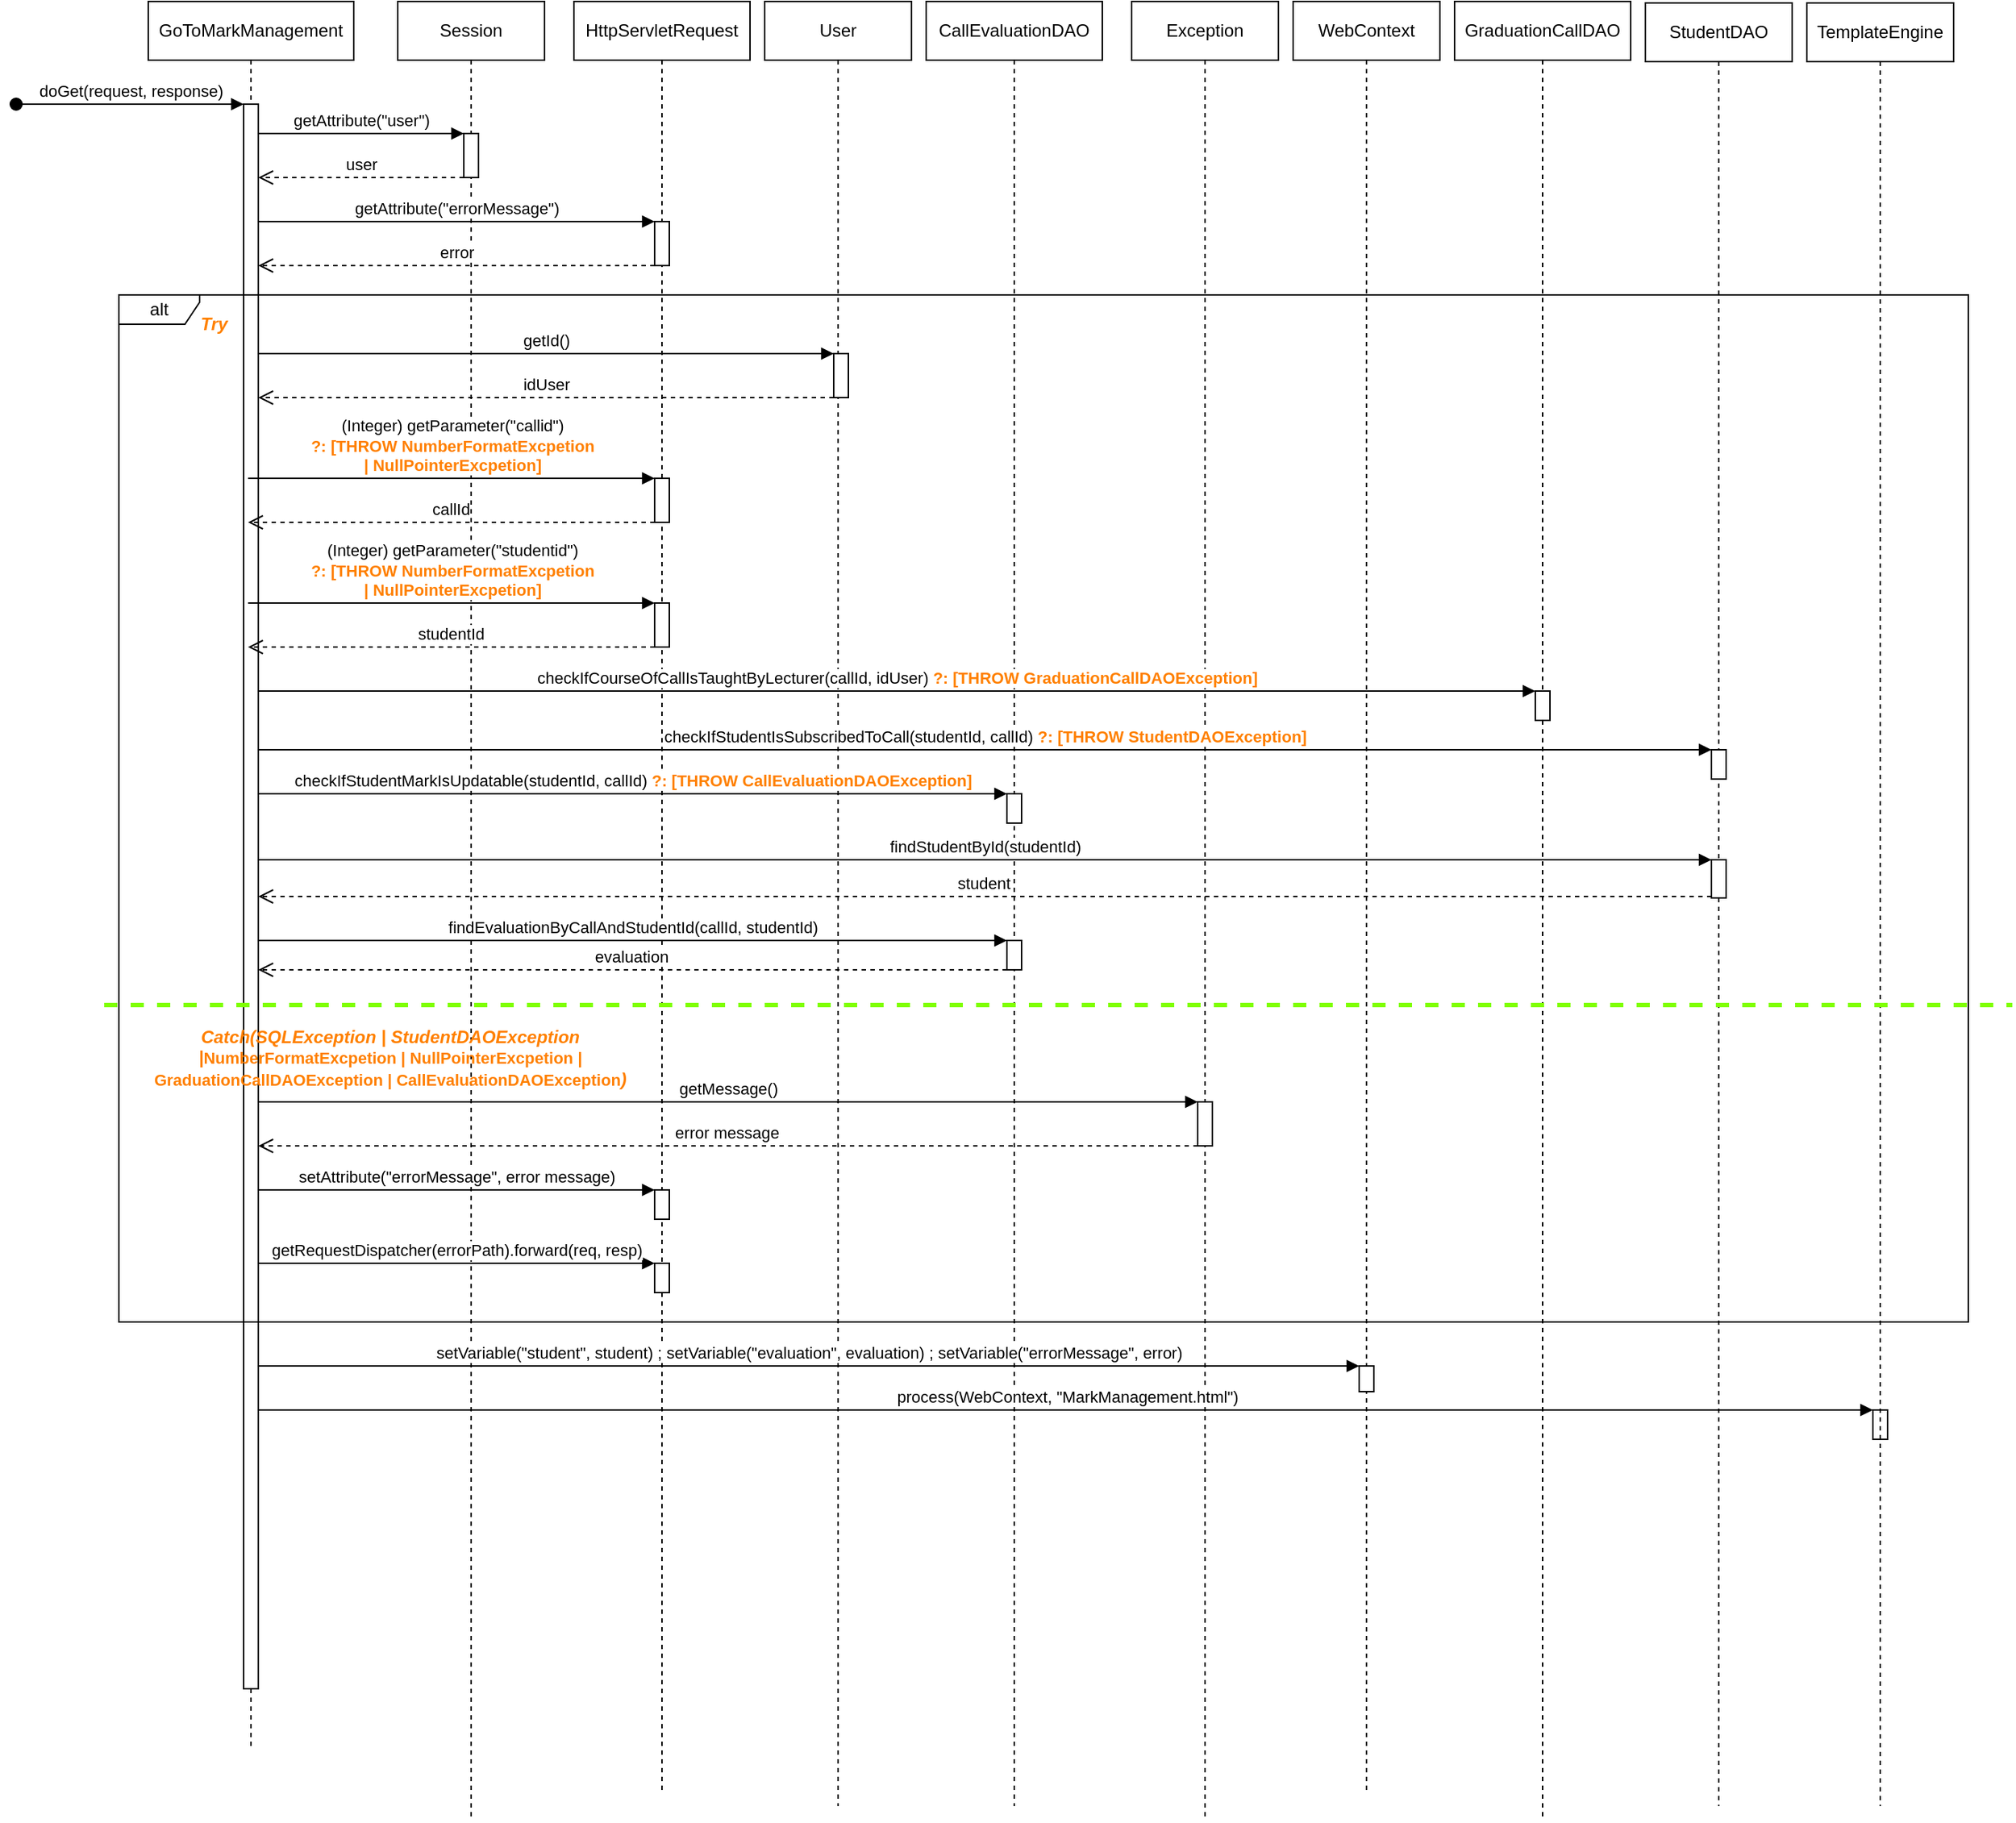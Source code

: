 <mxfile version="21.3.8" type="device">
  <diagram name="Page-1" id="2YBvvXClWsGukQMizWep">
    <mxGraphModel dx="712" dy="754" grid="1" gridSize="10" guides="1" tooltips="1" connect="1" arrows="1" fold="1" page="1" pageScale="1" pageWidth="850" pageHeight="1100" math="0" shadow="0">
      <root>
        <mxCell id="0" />
        <mxCell id="1" parent="0" />
        <mxCell id="IqrVllIv2yJcSSQRdT5F-1" value="GoToMarkManagement" style="shape=umlLifeline;perimeter=lifelinePerimeter;whiteSpace=wrap;html=1;container=0;dropTarget=0;collapsible=0;recursiveResize=0;outlineConnect=0;portConstraint=eastwest;newEdgeStyle={&quot;edgeStyle&quot;:&quot;elbowEdgeStyle&quot;,&quot;elbow&quot;:&quot;vertical&quot;,&quot;curved&quot;:0,&quot;rounded&quot;:0};" parent="1" vertex="1">
          <mxGeometry x="290" y="210" width="140" height="1190" as="geometry" />
        </mxCell>
        <mxCell id="IqrVllIv2yJcSSQRdT5F-2" value="doGet(request, response)" style="html=1;verticalAlign=bottom;startArrow=oval;endArrow=block;startSize=8;edgeStyle=elbowEdgeStyle;elbow=vertical;curved=0;rounded=0;" parent="IqrVllIv2yJcSSQRdT5F-1" target="IqrVllIv2yJcSSQRdT5F-3" edge="1">
          <mxGeometry relative="1" as="geometry">
            <mxPoint x="-90" y="70" as="sourcePoint" />
            <mxPoint x="55" y="70" as="targetPoint" />
          </mxGeometry>
        </mxCell>
        <mxCell id="IqrVllIv2yJcSSQRdT5F-3" value="" style="html=1;points=[];perimeter=orthogonalPerimeter;outlineConnect=0;targetShapes=umlLifeline;portConstraint=eastwest;newEdgeStyle={&quot;edgeStyle&quot;:&quot;elbowEdgeStyle&quot;,&quot;elbow&quot;:&quot;vertical&quot;,&quot;curved&quot;:0,&quot;rounded&quot;:0};" parent="IqrVllIv2yJcSSQRdT5F-1" vertex="1">
          <mxGeometry x="65" y="70" width="10" height="1080" as="geometry" />
        </mxCell>
        <mxCell id="IqrVllIv2yJcSSQRdT5F-4" value="Session" style="shape=umlLifeline;perimeter=lifelinePerimeter;whiteSpace=wrap;html=1;container=0;dropTarget=0;collapsible=0;recursiveResize=0;outlineConnect=0;portConstraint=eastwest;newEdgeStyle={&quot;edgeStyle&quot;:&quot;elbowEdgeStyle&quot;,&quot;elbow&quot;:&quot;vertical&quot;,&quot;curved&quot;:0,&quot;rounded&quot;:0};" parent="1" vertex="1">
          <mxGeometry x="460" y="210" width="100" height="1240" as="geometry" />
        </mxCell>
        <mxCell id="IqrVllIv2yJcSSQRdT5F-5" value="" style="html=1;points=[];perimeter=orthogonalPerimeter;outlineConnect=0;targetShapes=umlLifeline;portConstraint=eastwest;newEdgeStyle={&quot;edgeStyle&quot;:&quot;elbowEdgeStyle&quot;,&quot;elbow&quot;:&quot;vertical&quot;,&quot;curved&quot;:0,&quot;rounded&quot;:0};" parent="IqrVllIv2yJcSSQRdT5F-4" vertex="1">
          <mxGeometry x="45" y="90" width="10" height="30" as="geometry" />
        </mxCell>
        <mxCell id="IqrVllIv2yJcSSQRdT5F-8" value="alt" style="shape=umlFrame;whiteSpace=wrap;html=1;pointerEvents=0;width=55;height=20;" parent="1" vertex="1">
          <mxGeometry x="270" y="410" width="1260" height="700" as="geometry" />
        </mxCell>
        <mxCell id="IqrVllIv2yJcSSQRdT5F-9" value="Try" style="text;html=1;align=center;verticalAlign=middle;whiteSpace=wrap;rounded=0;fontStyle=3;fontColor=#FF8000;" parent="1" vertex="1">
          <mxGeometry x="260" y="420" width="150" height="20" as="geometry" />
        </mxCell>
        <mxCell id="IqrVllIv2yJcSSQRdT5F-10" value="getId()" style="html=1;verticalAlign=bottom;endArrow=block;edgeStyle=elbowEdgeStyle;elbow=vertical;curved=0;rounded=0;" parent="1" source="IqrVllIv2yJcSSQRdT5F-3" target="IqrVllIv2yJcSSQRdT5F-20" edge="1">
          <mxGeometry relative="1" as="geometry">
            <mxPoint x="360" y="450" as="sourcePoint" />
            <Array as="points">
              <mxPoint x="422" y="450" />
              <mxPoint x="402" y="460" />
              <mxPoint x="422" y="450" />
            </Array>
            <mxPoint x="507" y="450" as="targetPoint" />
          </mxGeometry>
        </mxCell>
        <mxCell id="IqrVllIv2yJcSSQRdT5F-11" value="HttpServletRequest" style="shape=umlLifeline;perimeter=lifelinePerimeter;whiteSpace=wrap;html=1;container=0;dropTarget=0;collapsible=0;recursiveResize=0;outlineConnect=0;portConstraint=eastwest;newEdgeStyle={&quot;edgeStyle&quot;:&quot;elbowEdgeStyle&quot;,&quot;elbow&quot;:&quot;vertical&quot;,&quot;curved&quot;:0,&quot;rounded&quot;:0};" parent="1" vertex="1">
          <mxGeometry x="580" y="210" width="120" height="1220" as="geometry" />
        </mxCell>
        <mxCell id="IqrVllIv2yJcSSQRdT5F-12" value="" style="html=1;points=[];perimeter=orthogonalPerimeter;outlineConnect=0;targetShapes=umlLifeline;portConstraint=eastwest;newEdgeStyle={&quot;edgeStyle&quot;:&quot;elbowEdgeStyle&quot;,&quot;elbow&quot;:&quot;vertical&quot;,&quot;curved&quot;:0,&quot;rounded&quot;:0};" parent="IqrVllIv2yJcSSQRdT5F-11" vertex="1">
          <mxGeometry x="55" y="150" width="10" height="30" as="geometry" />
        </mxCell>
        <mxCell id="IqrVllIv2yJcSSQRdT5F-13" value="" style="html=1;points=[];perimeter=orthogonalPerimeter;outlineConnect=0;targetShapes=umlLifeline;portConstraint=eastwest;newEdgeStyle={&quot;edgeStyle&quot;:&quot;elbowEdgeStyle&quot;,&quot;elbow&quot;:&quot;vertical&quot;,&quot;curved&quot;:0,&quot;rounded&quot;:0};" parent="IqrVllIv2yJcSSQRdT5F-11" vertex="1">
          <mxGeometry x="55" y="325" width="10" height="30" as="geometry" />
        </mxCell>
        <mxCell id="IqrVllIv2yJcSSQRdT5F-14" value="(Integer) getParameter(&quot;callid&quot;) &lt;br&gt;&lt;b&gt;&lt;font color=&quot;#ff8000&quot;&gt;?: [THROW NumberFormatExcpetion &lt;br&gt;| NullPointerExcpetion]&lt;/font&gt;&lt;/b&gt;" style="html=1;verticalAlign=bottom;endArrow=block;edgeStyle=elbowEdgeStyle;elbow=vertical;curved=0;rounded=0;" parent="IqrVllIv2yJcSSQRdT5F-11" target="IqrVllIv2yJcSSQRdT5F-13" edge="1">
          <mxGeometry relative="1" as="geometry">
            <mxPoint x="-222" y="325" as="sourcePoint" />
            <Array as="points">
              <mxPoint x="-158" y="325" />
              <mxPoint x="-178" y="335" />
              <mxPoint x="-158" y="325" />
            </Array>
            <mxPoint x="-73" y="325" as="targetPoint" />
          </mxGeometry>
        </mxCell>
        <mxCell id="IqrVllIv2yJcSSQRdT5F-15" value="callId" style="html=1;verticalAlign=bottom;endArrow=open;dashed=1;endSize=8;edgeStyle=elbowEdgeStyle;elbow=vertical;curved=0;rounded=0;" parent="IqrVllIv2yJcSSQRdT5F-11" source="IqrVllIv2yJcSSQRdT5F-13" edge="1">
          <mxGeometry x="0.003" relative="1" as="geometry">
            <mxPoint x="-222" y="355" as="targetPoint" />
            <Array as="points">
              <mxPoint x="35" y="355" />
              <mxPoint x="-20" y="355" />
            </Array>
            <mxPoint x="47" y="355" as="sourcePoint" />
            <mxPoint as="offset" />
          </mxGeometry>
        </mxCell>
        <mxCell id="IqrVllIv2yJcSSQRdT5F-56" value="" style="html=1;points=[];perimeter=orthogonalPerimeter;outlineConnect=0;targetShapes=umlLifeline;portConstraint=eastwest;newEdgeStyle={&quot;edgeStyle&quot;:&quot;elbowEdgeStyle&quot;,&quot;elbow&quot;:&quot;vertical&quot;,&quot;curved&quot;:0,&quot;rounded&quot;:0};" parent="IqrVllIv2yJcSSQRdT5F-11" vertex="1">
          <mxGeometry x="55" y="410" width="10" height="30" as="geometry" />
        </mxCell>
        <mxCell id="IqrVllIv2yJcSSQRdT5F-57" value="(Integer) getParameter(&quot;studentid&quot;) &lt;br&gt;&lt;b&gt;&lt;font color=&quot;#ff8000&quot;&gt;?: [THROW NumberFormatExcpetion &lt;br&gt;| NullPointerExcpetion]&lt;/font&gt;&lt;/b&gt;" style="html=1;verticalAlign=bottom;endArrow=block;edgeStyle=elbowEdgeStyle;elbow=vertical;curved=0;rounded=0;" parent="IqrVllIv2yJcSSQRdT5F-11" target="IqrVllIv2yJcSSQRdT5F-56" edge="1">
          <mxGeometry relative="1" as="geometry">
            <mxPoint x="-222" y="410" as="sourcePoint" />
            <Array as="points">
              <mxPoint x="-158" y="410" />
              <mxPoint x="-178" y="420" />
              <mxPoint x="-158" y="410" />
            </Array>
            <mxPoint x="-73" y="410" as="targetPoint" />
          </mxGeometry>
        </mxCell>
        <mxCell id="IqrVllIv2yJcSSQRdT5F-58" value="studentId" style="html=1;verticalAlign=bottom;endArrow=open;dashed=1;endSize=8;edgeStyle=elbowEdgeStyle;elbow=vertical;curved=0;rounded=0;" parent="IqrVllIv2yJcSSQRdT5F-11" source="IqrVllIv2yJcSSQRdT5F-56" edge="1">
          <mxGeometry x="0.003" relative="1" as="geometry">
            <mxPoint x="-222" y="440" as="targetPoint" />
            <Array as="points">
              <mxPoint x="35" y="440" />
              <mxPoint x="-20" y="440" />
            </Array>
            <mxPoint x="47" y="440" as="sourcePoint" />
            <mxPoint as="offset" />
          </mxGeometry>
        </mxCell>
        <mxCell id="IqrVllIv2yJcSSQRdT5F-75" value="" style="html=1;points=[];perimeter=orthogonalPerimeter;outlineConnect=0;targetShapes=umlLifeline;portConstraint=eastwest;newEdgeStyle={&quot;edgeStyle&quot;:&quot;elbowEdgeStyle&quot;,&quot;elbow&quot;:&quot;vertical&quot;,&quot;curved&quot;:0,&quot;rounded&quot;:0};" parent="IqrVllIv2yJcSSQRdT5F-11" vertex="1">
          <mxGeometry x="55" y="810" width="10" height="20" as="geometry" />
        </mxCell>
        <mxCell id="IqrVllIv2yJcSSQRdT5F-76" value="setAttribute(&quot;errorMessage&quot;, error message)" style="html=1;verticalAlign=bottom;endArrow=block;edgeStyle=elbowEdgeStyle;elbow=vertical;curved=0;rounded=0;" parent="IqrVllIv2yJcSSQRdT5F-11" target="IqrVllIv2yJcSSQRdT5F-75" edge="1">
          <mxGeometry relative="1" as="geometry">
            <mxPoint x="-215" y="810" as="sourcePoint" />
            <Array as="points">
              <mxPoint x="-158" y="810" />
              <mxPoint x="-178" y="820" />
              <mxPoint x="-158" y="810" />
            </Array>
            <mxPoint x="-73" y="810" as="targetPoint" />
          </mxGeometry>
        </mxCell>
        <mxCell id="IqrVllIv2yJcSSQRdT5F-78" value="" style="html=1;points=[];perimeter=orthogonalPerimeter;outlineConnect=0;targetShapes=umlLifeline;portConstraint=eastwest;newEdgeStyle={&quot;edgeStyle&quot;:&quot;elbowEdgeStyle&quot;,&quot;elbow&quot;:&quot;vertical&quot;,&quot;curved&quot;:0,&quot;rounded&quot;:0};" parent="IqrVllIv2yJcSSQRdT5F-11" vertex="1">
          <mxGeometry x="55" y="860" width="10" height="20" as="geometry" />
        </mxCell>
        <mxCell id="IqrVllIv2yJcSSQRdT5F-79" value="getRequestDispatcher(errorPath).forward(req, resp)" style="html=1;verticalAlign=bottom;endArrow=block;edgeStyle=elbowEdgeStyle;elbow=vertical;curved=0;rounded=0;" parent="IqrVllIv2yJcSSQRdT5F-11" target="IqrVllIv2yJcSSQRdT5F-78" edge="1">
          <mxGeometry relative="1" as="geometry">
            <mxPoint x="-215" y="860" as="sourcePoint" />
            <Array as="points">
              <mxPoint x="-158" y="860" />
              <mxPoint x="-178" y="870" />
              <mxPoint x="-158" y="860" />
            </Array>
            <mxPoint x="-73" y="860" as="targetPoint" />
          </mxGeometry>
        </mxCell>
        <mxCell id="IqrVllIv2yJcSSQRdT5F-19" value="User" style="shape=umlLifeline;perimeter=lifelinePerimeter;whiteSpace=wrap;html=1;container=0;dropTarget=0;collapsible=0;recursiveResize=0;outlineConnect=0;portConstraint=eastwest;newEdgeStyle={&quot;edgeStyle&quot;:&quot;elbowEdgeStyle&quot;,&quot;elbow&quot;:&quot;vertical&quot;,&quot;curved&quot;:0,&quot;rounded&quot;:0};" parent="1" vertex="1">
          <mxGeometry x="710" y="210" width="100" height="1230" as="geometry" />
        </mxCell>
        <mxCell id="IqrVllIv2yJcSSQRdT5F-20" value="" style="html=1;points=[];perimeter=orthogonalPerimeter;outlineConnect=0;targetShapes=umlLifeline;portConstraint=eastwest;newEdgeStyle={&quot;edgeStyle&quot;:&quot;elbowEdgeStyle&quot;,&quot;elbow&quot;:&quot;vertical&quot;,&quot;curved&quot;:0,&quot;rounded&quot;:0};" parent="IqrVllIv2yJcSSQRdT5F-19" vertex="1">
          <mxGeometry x="47" y="240" width="10" height="30" as="geometry" />
        </mxCell>
        <mxCell id="IqrVllIv2yJcSSQRdT5F-22" value="getAttribute(&quot;errorMessage&quot;)" style="html=1;verticalAlign=bottom;endArrow=block;edgeStyle=elbowEdgeStyle;elbow=vertical;curved=0;rounded=0;" parent="1" source="IqrVllIv2yJcSSQRdT5F-3" target="IqrVllIv2yJcSSQRdT5F-12" edge="1">
          <mxGeometry relative="1" as="geometry">
            <mxPoint x="350" y="360" as="sourcePoint" />
            <Array as="points">
              <mxPoint x="422" y="360" />
              <mxPoint x="402" y="370" />
              <mxPoint x="422" y="360" />
            </Array>
            <mxPoint x="507" y="360" as="targetPoint" />
          </mxGeometry>
        </mxCell>
        <mxCell id="IqrVllIv2yJcSSQRdT5F-23" value="error" style="html=1;verticalAlign=bottom;endArrow=open;dashed=1;endSize=8;edgeStyle=elbowEdgeStyle;elbow=vertical;curved=0;rounded=0;" parent="1" source="IqrVllIv2yJcSSQRdT5F-12" target="IqrVllIv2yJcSSQRdT5F-3" edge="1">
          <mxGeometry x="0.003" relative="1" as="geometry">
            <mxPoint x="480" y="390" as="targetPoint" />
            <Array as="points">
              <mxPoint x="615" y="390" />
              <mxPoint x="560" y="390" />
            </Array>
            <mxPoint x="627" y="390" as="sourcePoint" />
            <mxPoint as="offset" />
          </mxGeometry>
        </mxCell>
        <mxCell id="IqrVllIv2yJcSSQRdT5F-24" value="CallEvaluationDAO" style="shape=umlLifeline;perimeter=lifelinePerimeter;whiteSpace=wrap;html=1;container=0;dropTarget=0;collapsible=0;recursiveResize=0;outlineConnect=0;portConstraint=eastwest;newEdgeStyle={&quot;edgeStyle&quot;:&quot;elbowEdgeStyle&quot;,&quot;elbow&quot;:&quot;vertical&quot;,&quot;curved&quot;:0,&quot;rounded&quot;:0};" parent="1" vertex="1">
          <mxGeometry x="820" y="210" width="120" height="1230" as="geometry" />
        </mxCell>
        <mxCell id="IqrVllIv2yJcSSQRdT5F-67" value="" style="html=1;points=[];perimeter=orthogonalPerimeter;outlineConnect=0;targetShapes=umlLifeline;portConstraint=eastwest;newEdgeStyle={&quot;edgeStyle&quot;:&quot;elbowEdgeStyle&quot;,&quot;elbow&quot;:&quot;vertical&quot;,&quot;curved&quot;:0,&quot;rounded&quot;:0};" parent="IqrVllIv2yJcSSQRdT5F-24" vertex="1">
          <mxGeometry x="55" y="540" width="10" height="20" as="geometry" />
        </mxCell>
        <mxCell id="IqrVllIv2yJcSSQRdT5F-40" value="" style="html=1;points=[];perimeter=orthogonalPerimeter;outlineConnect=0;targetShapes=umlLifeline;portConstraint=eastwest;newEdgeStyle={&quot;edgeStyle&quot;:&quot;elbowEdgeStyle&quot;,&quot;elbow&quot;:&quot;vertical&quot;,&quot;curved&quot;:0,&quot;rounded&quot;:0};" parent="IqrVllIv2yJcSSQRdT5F-24" vertex="1">
          <mxGeometry x="55" y="640" width="10" height="20" as="geometry" />
        </mxCell>
        <mxCell id="IqrVllIv2yJcSSQRdT5F-27" value="idUser" style="html=1;verticalAlign=bottom;endArrow=open;dashed=1;endSize=8;edgeStyle=elbowEdgeStyle;elbow=vertical;curved=0;rounded=0;" parent="1" source="IqrVllIv2yJcSSQRdT5F-20" target="IqrVllIv2yJcSSQRdT5F-3" edge="1">
          <mxGeometry x="0.003" relative="1" as="geometry">
            <mxPoint x="620" y="480" as="targetPoint" />
            <Array as="points">
              <mxPoint x="755" y="480" />
              <mxPoint x="700" y="480" />
            </Array>
            <mxPoint x="770" y="480" as="sourcePoint" />
            <mxPoint as="offset" />
          </mxGeometry>
        </mxCell>
        <mxCell id="IqrVllIv2yJcSSQRdT5F-28" value="Exception" style="shape=umlLifeline;perimeter=lifelinePerimeter;whiteSpace=wrap;html=1;container=0;dropTarget=0;collapsible=0;recursiveResize=0;outlineConnect=0;portConstraint=eastwest;newEdgeStyle={&quot;edgeStyle&quot;:&quot;elbowEdgeStyle&quot;,&quot;elbow&quot;:&quot;vertical&quot;,&quot;curved&quot;:0,&quot;rounded&quot;:0};" parent="1" vertex="1">
          <mxGeometry x="960" y="210" width="100" height="1240" as="geometry" />
        </mxCell>
        <mxCell id="IqrVllIv2yJcSSQRdT5F-30" value="" style="html=1;points=[];perimeter=orthogonalPerimeter;outlineConnect=0;targetShapes=umlLifeline;portConstraint=eastwest;newEdgeStyle={&quot;edgeStyle&quot;:&quot;elbowEdgeStyle&quot;,&quot;elbow&quot;:&quot;vertical&quot;,&quot;curved&quot;:0,&quot;rounded&quot;:0};" parent="IqrVllIv2yJcSSQRdT5F-28" vertex="1">
          <mxGeometry x="45" y="750" width="10" height="30" as="geometry" />
        </mxCell>
        <mxCell id="IqrVllIv2yJcSSQRdT5F-35" value="WebContext" style="shape=umlLifeline;perimeter=lifelinePerimeter;whiteSpace=wrap;html=1;container=0;dropTarget=0;collapsible=0;recursiveResize=0;outlineConnect=0;portConstraint=eastwest;newEdgeStyle={&quot;edgeStyle&quot;:&quot;elbowEdgeStyle&quot;,&quot;elbow&quot;:&quot;vertical&quot;,&quot;curved&quot;:0,&quot;rounded&quot;:0};" parent="1" vertex="1">
          <mxGeometry x="1070" y="210" width="100" height="1220" as="geometry" />
        </mxCell>
        <mxCell id="IqrVllIv2yJcSSQRdT5F-54" value="" style="html=1;points=[];perimeter=orthogonalPerimeter;outlineConnect=0;targetShapes=umlLifeline;portConstraint=eastwest;newEdgeStyle={&quot;edgeStyle&quot;:&quot;elbowEdgeStyle&quot;,&quot;elbow&quot;:&quot;vertical&quot;,&quot;curved&quot;:0,&quot;rounded&quot;:0};" parent="IqrVllIv2yJcSSQRdT5F-35" vertex="1">
          <mxGeometry x="395" y="960" width="10" height="20" as="geometry" />
        </mxCell>
        <mxCell id="IqrVllIv2yJcSSQRdT5F-33" value="setVariable(&quot;student&quot;, student) ; setVariable(&quot;evaluation&quot;, evaluation) ; setVariable(&quot;errorMessage&quot;, error)" style="html=1;verticalAlign=bottom;endArrow=block;edgeStyle=elbowEdgeStyle;elbow=vertical;curved=0;rounded=0;" parent="IqrVllIv2yJcSSQRdT5F-35" target="IqrVllIv2yJcSSQRdT5F-36" edge="1">
          <mxGeometry relative="1" as="geometry">
            <mxPoint x="-705" y="930" as="sourcePoint" />
            <Array as="points">
              <mxPoint x="20" y="930" />
              <mxPoint x="10" y="920" />
              <mxPoint x="-280" y="950" />
              <mxPoint x="-238" y="940" />
              <mxPoint x="-268" y="950" />
              <mxPoint x="-488" y="961" />
              <mxPoint x="-626" y="950" />
              <mxPoint x="-646" y="960" />
              <mxPoint x="-626" y="950" />
            </Array>
            <mxPoint x="-83" y="940" as="targetPoint" />
          </mxGeometry>
        </mxCell>
        <mxCell id="IqrVllIv2yJcSSQRdT5F-34" value="process(WebContext, &quot;MarkManagement.html&quot;)" style="html=1;verticalAlign=bottom;endArrow=block;edgeStyle=elbowEdgeStyle;elbow=vertical;curved=0;rounded=0;" parent="IqrVllIv2yJcSSQRdT5F-35" target="IqrVllIv2yJcSSQRdT5F-54" edge="1">
          <mxGeometry x="0.001" relative="1" as="geometry">
            <mxPoint x="-705" y="960" as="sourcePoint" />
            <Array as="points">
              <mxPoint x="160" y="960" />
              <mxPoint x="-110" y="1030" />
              <mxPoint x="90" y="1080" />
              <mxPoint x="200" y="990.5" />
              <mxPoint x="-278" y="986.5" />
              <mxPoint x="-236" y="976.5" />
              <mxPoint x="-266" y="986.5" />
              <mxPoint x="-486" y="997.5" />
              <mxPoint x="-624" y="986.5" />
              <mxPoint x="-644" y="996.5" />
              <mxPoint x="-624" y="986.5" />
            </Array>
            <mxPoint x="150" y="1040.5" as="targetPoint" />
            <mxPoint as="offset" />
          </mxGeometry>
        </mxCell>
        <mxCell id="IqrVllIv2yJcSSQRdT5F-36" value="" style="html=1;points=[];perimeter=orthogonalPerimeter;outlineConnect=0;targetShapes=umlLifeline;portConstraint=eastwest;newEdgeStyle={&quot;edgeStyle&quot;:&quot;elbowEdgeStyle&quot;,&quot;elbow&quot;:&quot;vertical&quot;,&quot;curved&quot;:0,&quot;rounded&quot;:0};" parent="IqrVllIv2yJcSSQRdT5F-35" vertex="1">
          <mxGeometry x="45" y="930" width="10" height="17.5" as="geometry" />
        </mxCell>
        <mxCell id="IqrVllIv2yJcSSQRdT5F-38" value="GraduationCallDAO" style="shape=umlLifeline;perimeter=lifelinePerimeter;whiteSpace=wrap;html=1;container=0;dropTarget=0;collapsible=0;recursiveResize=0;outlineConnect=0;portConstraint=eastwest;newEdgeStyle={&quot;edgeStyle&quot;:&quot;elbowEdgeStyle&quot;,&quot;elbow&quot;:&quot;vertical&quot;,&quot;curved&quot;:0,&quot;rounded&quot;:0};" parent="1" vertex="1">
          <mxGeometry x="1180" y="210" width="120" height="1240" as="geometry" />
        </mxCell>
        <mxCell id="IqrVllIv2yJcSSQRdT5F-39" value="" style="html=1;points=[];perimeter=orthogonalPerimeter;outlineConnect=0;targetShapes=umlLifeline;portConstraint=eastwest;newEdgeStyle={&quot;edgeStyle&quot;:&quot;elbowEdgeStyle&quot;,&quot;elbow&quot;:&quot;vertical&quot;,&quot;curved&quot;:0,&quot;rounded&quot;:0};" parent="IqrVllIv2yJcSSQRdT5F-38" vertex="1">
          <mxGeometry x="55" y="470" width="10" height="20" as="geometry" />
        </mxCell>
        <mxCell id="IqrVllIv2yJcSSQRdT5F-41" value="StudentDAO" style="shape=umlLifeline;perimeter=lifelinePerimeter;whiteSpace=wrap;html=1;container=0;dropTarget=0;collapsible=0;recursiveResize=0;outlineConnect=0;portConstraint=eastwest;newEdgeStyle={&quot;edgeStyle&quot;:&quot;elbowEdgeStyle&quot;,&quot;elbow&quot;:&quot;vertical&quot;,&quot;curved&quot;:0,&quot;rounded&quot;:0};" parent="1" vertex="1">
          <mxGeometry x="1310" y="211" width="100" height="1229" as="geometry" />
        </mxCell>
        <mxCell id="IqrVllIv2yJcSSQRdT5F-65" value="" style="html=1;points=[];perimeter=orthogonalPerimeter;outlineConnect=0;targetShapes=umlLifeline;portConstraint=eastwest;newEdgeStyle={&quot;edgeStyle&quot;:&quot;elbowEdgeStyle&quot;,&quot;elbow&quot;:&quot;vertical&quot;,&quot;curved&quot;:0,&quot;rounded&quot;:0};" parent="IqrVllIv2yJcSSQRdT5F-41" vertex="1">
          <mxGeometry x="45" y="509" width="10" height="20" as="geometry" />
        </mxCell>
        <mxCell id="IqrVllIv2yJcSSQRdT5F-70" value="" style="html=1;points=[];perimeter=orthogonalPerimeter;outlineConnect=0;targetShapes=umlLifeline;portConstraint=eastwest;newEdgeStyle={&quot;edgeStyle&quot;:&quot;elbowEdgeStyle&quot;,&quot;elbow&quot;:&quot;vertical&quot;,&quot;curved&quot;:0,&quot;rounded&quot;:0};" parent="IqrVllIv2yJcSSQRdT5F-41" vertex="1">
          <mxGeometry x="45" y="584" width="10" height="26" as="geometry" />
        </mxCell>
        <mxCell id="IqrVllIv2yJcSSQRdT5F-71" value="findStudentById(studentId)" style="html=1;verticalAlign=bottom;endArrow=block;edgeStyle=elbowEdgeStyle;elbow=vertical;curved=0;rounded=0;" parent="IqrVllIv2yJcSSQRdT5F-41" target="IqrVllIv2yJcSSQRdT5F-70" edge="1">
          <mxGeometry x="-0.001" relative="1" as="geometry">
            <mxPoint x="-945" y="584" as="sourcePoint" />
            <Array as="points">
              <mxPoint x="-115" y="584" />
              <mxPoint x="-155" y="594" />
              <mxPoint x="-741" y="775.5" />
              <mxPoint x="-879" y="764.5" />
              <mxPoint x="-899" y="774.5" />
              <mxPoint x="-879" y="764.5" />
            </Array>
            <mxPoint x="-70" y="584" as="targetPoint" />
            <mxPoint as="offset" />
          </mxGeometry>
        </mxCell>
        <mxCell id="IqrVllIv2yJcSSQRdT5F-53" value="TemplateEngine" style="shape=umlLifeline;perimeter=lifelinePerimeter;whiteSpace=wrap;html=1;container=0;dropTarget=0;collapsible=0;recursiveResize=0;outlineConnect=0;portConstraint=eastwest;newEdgeStyle={&quot;edgeStyle&quot;:&quot;elbowEdgeStyle&quot;,&quot;elbow&quot;:&quot;vertical&quot;,&quot;curved&quot;:0,&quot;rounded&quot;:0};" parent="1" vertex="1">
          <mxGeometry x="1420" y="211" width="100" height="1229" as="geometry" />
        </mxCell>
        <mxCell id="IqrVllIv2yJcSSQRdT5F-6" value="getAttribute(&quot;user&quot;)" style="html=1;verticalAlign=bottom;endArrow=block;edgeStyle=elbowEdgeStyle;elbow=vertical;curved=0;rounded=0;" parent="1" source="IqrVllIv2yJcSSQRdT5F-3" target="IqrVllIv2yJcSSQRdT5F-5" edge="1">
          <mxGeometry relative="1" as="geometry">
            <mxPoint x="358" y="300" as="sourcePoint" />
            <Array as="points">
              <mxPoint x="420" y="300" />
              <mxPoint x="400" y="310" />
              <mxPoint x="420" y="300" />
            </Array>
            <mxPoint x="530" y="300" as="targetPoint" />
          </mxGeometry>
        </mxCell>
        <mxCell id="IqrVllIv2yJcSSQRdT5F-7" value="user" style="html=1;verticalAlign=bottom;endArrow=open;dashed=1;endSize=8;edgeStyle=elbowEdgeStyle;elbow=vertical;curved=0;rounded=0;" parent="1" source="IqrVllIv2yJcSSQRdT5F-5" target="IqrVllIv2yJcSSQRdT5F-3" edge="1">
          <mxGeometry x="0.003" relative="1" as="geometry">
            <mxPoint x="358" y="330" as="targetPoint" />
            <Array as="points">
              <mxPoint x="493" y="330" />
              <mxPoint x="438" y="330" />
            </Array>
            <mxPoint x="508" y="330" as="sourcePoint" />
            <mxPoint as="offset" />
          </mxGeometry>
        </mxCell>
        <mxCell id="IqrVllIv2yJcSSQRdT5F-46" value="checkIfCourseOfCallIsTaughtByLecturer(callId, idUser) &lt;b&gt;&lt;font color=&quot;#ff8000&quot;&gt;?: [THROW GraduationCallDAOException]&lt;/font&gt;&lt;/b&gt;" style="html=1;verticalAlign=bottom;endArrow=block;edgeStyle=elbowEdgeStyle;elbow=vertical;curved=0;rounded=0;" parent="1" source="IqrVllIv2yJcSSQRdT5F-3" target="IqrVllIv2yJcSSQRdT5F-39" edge="1">
          <mxGeometry x="-0.001" relative="1" as="geometry">
            <mxPoint x="360" y="871.5" as="sourcePoint" />
            <Array as="points">
              <mxPoint x="1190" y="680" />
              <mxPoint x="1150" y="690" />
              <mxPoint x="564" y="871.5" />
              <mxPoint x="426" y="860.5" />
              <mxPoint x="406" y="870.5" />
              <mxPoint x="426" y="860.5" />
            </Array>
            <mxPoint x="869" y="871.5" as="targetPoint" />
            <mxPoint as="offset" />
          </mxGeometry>
        </mxCell>
        <mxCell id="IqrVllIv2yJcSSQRdT5F-66" value="checkIfStudentIsSubscribedToCall(studentId, callId) &lt;b&gt;&lt;font color=&quot;#ff8000&quot;&gt;?: [THROW StudentDAOException]&lt;/font&gt;&lt;/b&gt;" style="html=1;verticalAlign=bottom;endArrow=block;edgeStyle=elbowEdgeStyle;elbow=vertical;curved=0;rounded=0;" parent="1" source="IqrVllIv2yJcSSQRdT5F-3" target="IqrVllIv2yJcSSQRdT5F-65" edge="1">
          <mxGeometry x="-0.001" relative="1" as="geometry">
            <mxPoint x="370" y="720" as="sourcePoint" />
            <Array as="points">
              <mxPoint x="1195" y="720" />
              <mxPoint x="1155" y="730" />
              <mxPoint x="569" y="911.5" />
              <mxPoint x="431" y="900.5" />
              <mxPoint x="411" y="910.5" />
              <mxPoint x="431" y="900.5" />
            </Array>
            <mxPoint x="1240" y="720" as="targetPoint" />
            <mxPoint as="offset" />
          </mxGeometry>
        </mxCell>
        <mxCell id="IqrVllIv2yJcSSQRdT5F-69" value="checkIfStudentMarkIsUpdatable(studentId, callId) &lt;b&gt;&lt;font color=&quot;#ff8000&quot;&gt;?: [THROW CallEvaluationDAOException]&lt;/font&gt;&lt;/b&gt;" style="html=1;verticalAlign=bottom;endArrow=block;edgeStyle=elbowEdgeStyle;elbow=vertical;curved=0;rounded=0;" parent="1" source="IqrVllIv2yJcSSQRdT5F-3" target="IqrVllIv2yJcSSQRdT5F-67" edge="1">
          <mxGeometry relative="1" as="geometry">
            <mxPoint x="375" y="760" as="sourcePoint" />
            <Array as="points">
              <mxPoint x="680" y="750" />
              <mxPoint x="432" y="760" />
              <mxPoint x="412" y="770" />
              <mxPoint x="432" y="760" />
            </Array>
            <mxPoint x="767" y="760" as="targetPoint" />
          </mxGeometry>
        </mxCell>
        <mxCell id="IqrVllIv2yJcSSQRdT5F-72" value="student" style="html=1;verticalAlign=bottom;endArrow=open;dashed=1;endSize=8;edgeStyle=elbowEdgeStyle;elbow=vertical;curved=0;rounded=0;" parent="1" source="IqrVllIv2yJcSSQRdT5F-70" target="IqrVllIv2yJcSSQRdT5F-3" edge="1">
          <mxGeometry x="0.003" relative="1" as="geometry">
            <mxPoint x="960" y="819.23" as="targetPoint" />
            <Array as="points">
              <mxPoint x="1210" y="820" />
            </Array>
            <mxPoint x="1350" y="820" as="sourcePoint" />
            <mxPoint as="offset" />
          </mxGeometry>
        </mxCell>
        <mxCell id="IqrVllIv2yJcSSQRdT5F-50" value="evaluation" style="html=1;verticalAlign=bottom;endArrow=open;dashed=1;endSize=8;edgeStyle=elbowEdgeStyle;elbow=vertical;curved=0;rounded=0;" parent="1" source="IqrVllIv2yJcSSQRdT5F-40" target="IqrVllIv2yJcSSQRdT5F-3" edge="1">
          <mxGeometry x="0.003" relative="1" as="geometry">
            <mxPoint x="365" y="981" as="targetPoint" />
            <Array as="points">
              <mxPoint x="730" y="870" />
              <mxPoint x="1164" y="981" />
              <mxPoint x="904" y="891" />
              <mxPoint x="1109" y="880" />
              <mxPoint x="1054" y="880" />
            </Array>
            <mxPoint x="1232" y="980" as="sourcePoint" />
            <mxPoint as="offset" />
          </mxGeometry>
        </mxCell>
        <mxCell id="IqrVllIv2yJcSSQRdT5F-49" value="findEvaluationByCallAndStudentId(callId, studentId)" style="html=1;verticalAlign=bottom;endArrow=block;edgeStyle=elbowEdgeStyle;elbow=vertical;curved=0;rounded=0;" parent="1" source="IqrVllIv2yJcSSQRdT5F-3" target="IqrVllIv2yJcSSQRdT5F-40" edge="1">
          <mxGeometry x="-0.001" relative="1" as="geometry">
            <mxPoint x="365" y="960" as="sourcePoint" />
            <Array as="points">
              <mxPoint x="750" y="850" />
              <mxPoint x="564" y="960" />
              <mxPoint x="426" y="949" />
              <mxPoint x="406" y="959" />
              <mxPoint x="426" y="949" />
            </Array>
            <mxPoint x="1235" y="960.5" as="targetPoint" />
            <mxPoint as="offset" />
          </mxGeometry>
        </mxCell>
        <mxCell id="IqrVllIv2yJcSSQRdT5F-29" value="" style="line;strokeWidth=3;align=left;verticalAlign=middle;spacingTop=-1;spacingLeft=3;spacingRight=3;rotatable=0;labelPosition=right;points=[];portConstraint=eastwest;dashed=1;strokeColor=#80FF00;" parent="1" vertex="1">
          <mxGeometry x="260" y="890" width="1300" height="8" as="geometry" />
        </mxCell>
        <mxCell id="IqrVllIv2yJcSSQRdT5F-31" value="getMessage()" style="html=1;verticalAlign=bottom;endArrow=block;edgeStyle=elbowEdgeStyle;elbow=vertical;curved=0;rounded=0;" parent="1" source="IqrVllIv2yJcSSQRdT5F-3" target="IqrVllIv2yJcSSQRdT5F-30" edge="1">
          <mxGeometry relative="1" as="geometry">
            <mxPoint x="368" y="960.0" as="sourcePoint" />
            <Array as="points">
              <mxPoint x="830" y="960" />
              <mxPoint x="800" y="970" />
              <mxPoint x="580" y="981" />
              <mxPoint x="442" y="970" />
              <mxPoint x="422" y="980" />
              <mxPoint x="442" y="970" />
            </Array>
            <mxPoint x="885" y="981" as="targetPoint" />
          </mxGeometry>
        </mxCell>
        <mxCell id="IqrVllIv2yJcSSQRdT5F-32" value="error message" style="html=1;verticalAlign=bottom;endArrow=open;dashed=1;endSize=8;edgeStyle=elbowEdgeStyle;elbow=vertical;curved=0;rounded=0;" parent="1" source="IqrVllIv2yJcSSQRdT5F-30" target="IqrVllIv2yJcSSQRdT5F-3" edge="1">
          <mxGeometry x="0.003" relative="1" as="geometry">
            <mxPoint x="368" y="990.0" as="targetPoint" />
            <Array as="points">
              <mxPoint x="672" y="990" />
              <mxPoint x="877" y="979" />
              <mxPoint x="822" y="979" />
            </Array>
            <mxPoint x="987" y="990" as="sourcePoint" />
            <mxPoint as="offset" />
          </mxGeometry>
        </mxCell>
        <mxCell id="IqrVllIv2yJcSSQRdT5F-51" value="Catch(SQLException | StudentDAOException |&lt;b style=&quot;color: rgb(240, 240, 240); font-size: 11px; font-style: normal;&quot;&gt;&lt;font color=&quot;#ff8000&quot;&gt;NumberFormatExcpetion | NullPointerExcpetion | GraduationCallDAOException | CallEvaluationDAOException&lt;/font&gt;&lt;/b&gt;)" style="text;html=1;align=center;verticalAlign=middle;whiteSpace=wrap;rounded=0;fontStyle=3;fontColor=#FF8000;" parent="1" vertex="1">
          <mxGeometry x="290" y="919.5" width="330" height="20" as="geometry" />
        </mxCell>
      </root>
    </mxGraphModel>
  </diagram>
</mxfile>
